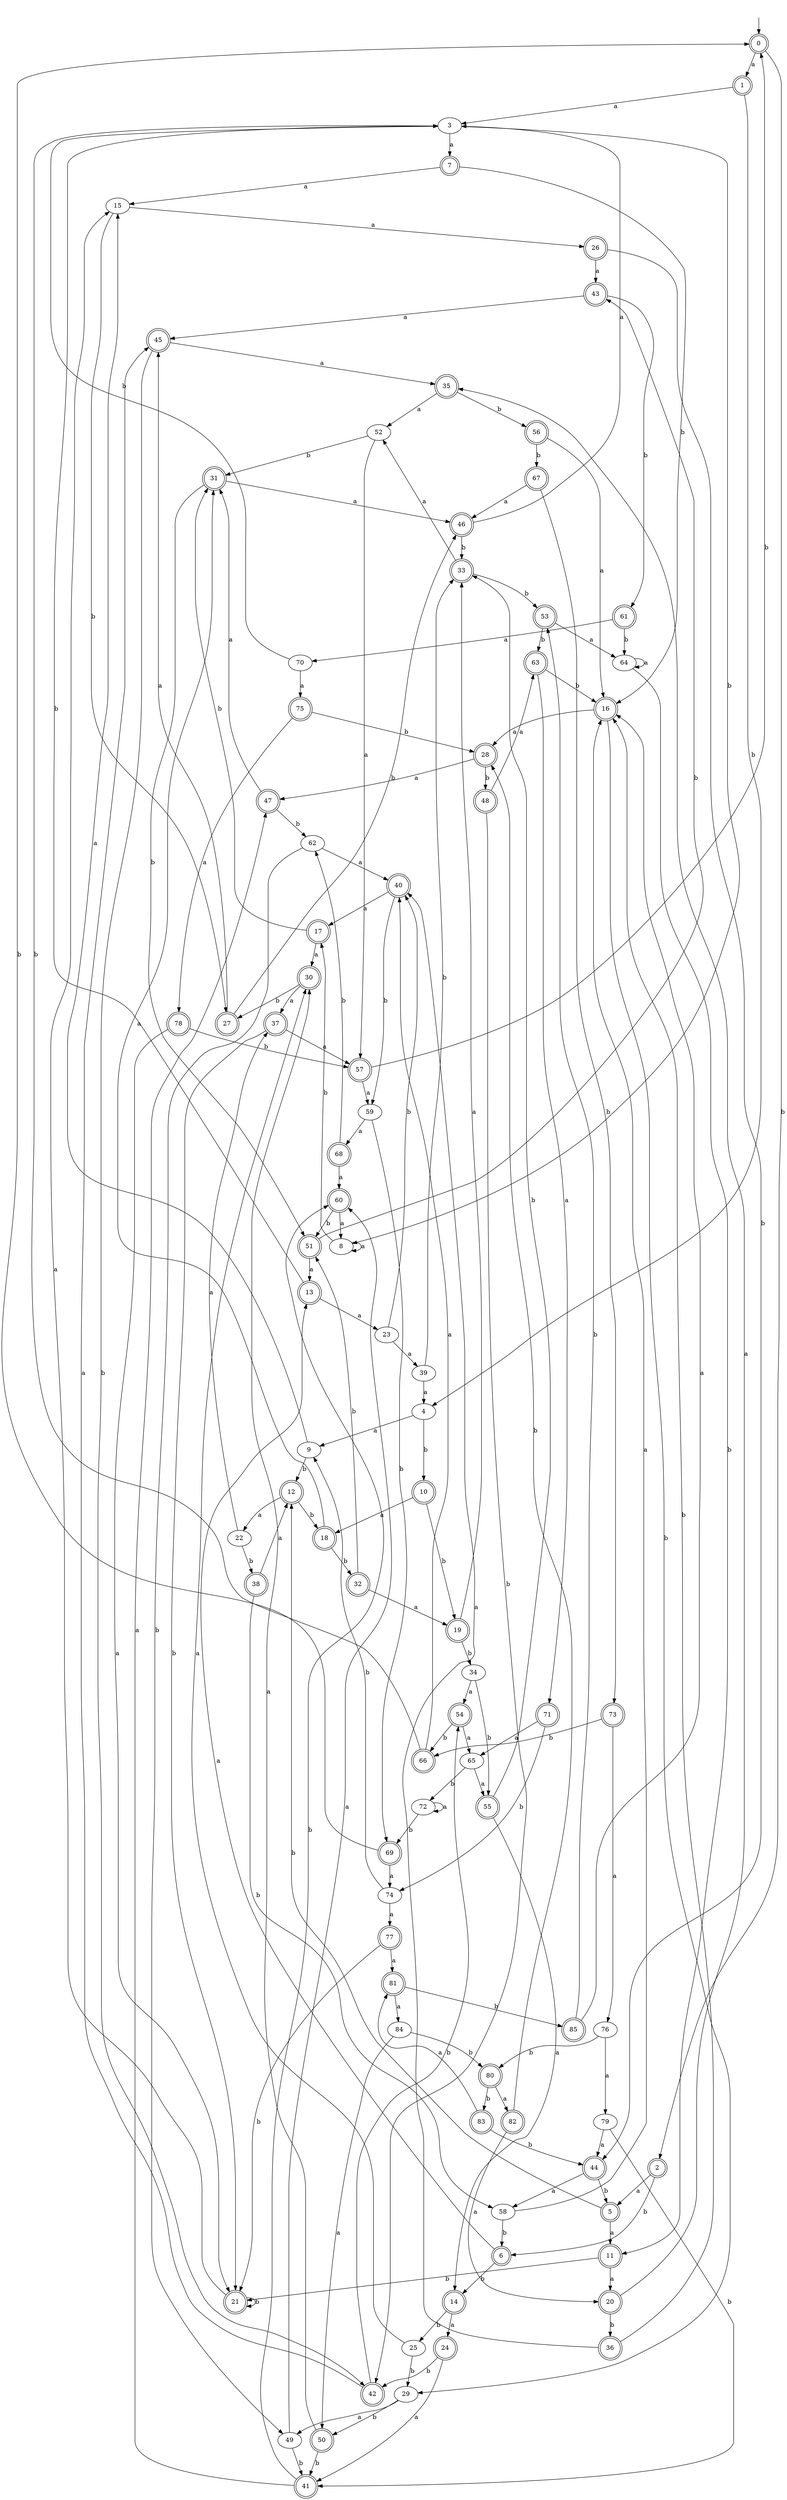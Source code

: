 digraph RandomDFA {
  __start0 [label="", shape=none];
  __start0 -> 0 [label=""];
  0 [shape=circle] [shape=doublecircle]
  0 -> 1 [label="a"]
  0 -> 2 [label="b"]
  1 [shape=doublecircle]
  1 -> 3 [label="a"]
  1 -> 4 [label="b"]
  2 [shape=doublecircle]
  2 -> 5 [label="a"]
  2 -> 6 [label="b"]
  3
  3 -> 7 [label="a"]
  3 -> 8 [label="b"]
  4
  4 -> 9 [label="a"]
  4 -> 10 [label="b"]
  5 [shape=doublecircle]
  5 -> 11 [label="a"]
  5 -> 12 [label="b"]
  6 [shape=doublecircle]
  6 -> 13 [label="a"]
  6 -> 14 [label="b"]
  7 [shape=doublecircle]
  7 -> 15 [label="a"]
  7 -> 16 [label="b"]
  8
  8 -> 8 [label="a"]
  8 -> 17 [label="b"]
  9
  9 -> 15 [label="a"]
  9 -> 12 [label="b"]
  10 [shape=doublecircle]
  10 -> 18 [label="a"]
  10 -> 19 [label="b"]
  11 [shape=doublecircle]
  11 -> 20 [label="a"]
  11 -> 21 [label="b"]
  12 [shape=doublecircle]
  12 -> 22 [label="a"]
  12 -> 18 [label="b"]
  13 [shape=doublecircle]
  13 -> 23 [label="a"]
  13 -> 3 [label="b"]
  14 [shape=doublecircle]
  14 -> 24 [label="a"]
  14 -> 25 [label="b"]
  15
  15 -> 26 [label="a"]
  15 -> 27 [label="b"]
  16 [shape=doublecircle]
  16 -> 28 [label="a"]
  16 -> 29 [label="b"]
  17 [shape=doublecircle]
  17 -> 30 [label="a"]
  17 -> 31 [label="b"]
  18 [shape=doublecircle]
  18 -> 31 [label="a"]
  18 -> 32 [label="b"]
  19 [shape=doublecircle]
  19 -> 33 [label="a"]
  19 -> 34 [label="b"]
  20 [shape=doublecircle]
  20 -> 35 [label="a"]
  20 -> 36 [label="b"]
  21 [shape=doublecircle]
  21 -> 15 [label="a"]
  21 -> 21 [label="b"]
  22
  22 -> 37 [label="a"]
  22 -> 38 [label="b"]
  23
  23 -> 39 [label="a"]
  23 -> 40 [label="b"]
  24 [shape=doublecircle]
  24 -> 41 [label="a"]
  24 -> 42 [label="b"]
  25
  25 -> 30 [label="a"]
  25 -> 29 [label="b"]
  26 [shape=doublecircle]
  26 -> 43 [label="a"]
  26 -> 44 [label="b"]
  27 [shape=doublecircle]
  27 -> 45 [label="a"]
  27 -> 46 [label="b"]
  28 [shape=doublecircle]
  28 -> 47 [label="a"]
  28 -> 48 [label="b"]
  29
  29 -> 49 [label="a"]
  29 -> 50 [label="b"]
  30 [shape=doublecircle]
  30 -> 37 [label="a"]
  30 -> 27 [label="b"]
  31 [shape=doublecircle]
  31 -> 46 [label="a"]
  31 -> 51 [label="b"]
  32 [shape=doublecircle]
  32 -> 19 [label="a"]
  32 -> 51 [label="b"]
  33 [shape=doublecircle]
  33 -> 52 [label="a"]
  33 -> 53 [label="b"]
  34
  34 -> 54 [label="a"]
  34 -> 55 [label="b"]
  35 [shape=doublecircle]
  35 -> 52 [label="a"]
  35 -> 56 [label="b"]
  36 [shape=doublecircle]
  36 -> 40 [label="a"]
  36 -> 16 [label="b"]
  37 [shape=doublecircle]
  37 -> 57 [label="a"]
  37 -> 21 [label="b"]
  38 [shape=doublecircle]
  38 -> 12 [label="a"]
  38 -> 58 [label="b"]
  39
  39 -> 4 [label="a"]
  39 -> 33 [label="b"]
  40 [shape=doublecircle]
  40 -> 17 [label="a"]
  40 -> 59 [label="b"]
  41 [shape=doublecircle]
  41 -> 47 [label="a"]
  41 -> 60 [label="b"]
  42 [shape=doublecircle]
  42 -> 45 [label="a"]
  42 -> 54 [label="b"]
  43 [shape=doublecircle]
  43 -> 45 [label="a"]
  43 -> 61 [label="b"]
  44 [shape=doublecircle]
  44 -> 58 [label="a"]
  44 -> 5 [label="b"]
  45 [shape=doublecircle]
  45 -> 35 [label="a"]
  45 -> 42 [label="b"]
  46 [shape=doublecircle]
  46 -> 3 [label="a"]
  46 -> 33 [label="b"]
  47 [shape=doublecircle]
  47 -> 31 [label="a"]
  47 -> 62 [label="b"]
  48 [shape=doublecircle]
  48 -> 63 [label="a"]
  48 -> 42 [label="b"]
  49
  49 -> 60 [label="a"]
  49 -> 41 [label="b"]
  50 [shape=doublecircle]
  50 -> 30 [label="a"]
  50 -> 41 [label="b"]
  51 [shape=doublecircle]
  51 -> 13 [label="a"]
  51 -> 43 [label="b"]
  52
  52 -> 57 [label="a"]
  52 -> 31 [label="b"]
  53 [shape=doublecircle]
  53 -> 64 [label="a"]
  53 -> 63 [label="b"]
  54 [shape=doublecircle]
  54 -> 65 [label="a"]
  54 -> 66 [label="b"]
  55 [shape=doublecircle]
  55 -> 14 [label="a"]
  55 -> 33 [label="b"]
  56 [shape=doublecircle]
  56 -> 16 [label="a"]
  56 -> 67 [label="b"]
  57 [shape=doublecircle]
  57 -> 59 [label="a"]
  57 -> 0 [label="b"]
  58
  58 -> 16 [label="a"]
  58 -> 6 [label="b"]
  59
  59 -> 68 [label="a"]
  59 -> 69 [label="b"]
  60 [shape=doublecircle]
  60 -> 8 [label="a"]
  60 -> 51 [label="b"]
  61 [shape=doublecircle]
  61 -> 70 [label="a"]
  61 -> 64 [label="b"]
  62
  62 -> 40 [label="a"]
  62 -> 49 [label="b"]
  63 [shape=doublecircle]
  63 -> 71 [label="a"]
  63 -> 16 [label="b"]
  64
  64 -> 64 [label="a"]
  64 -> 11 [label="b"]
  65
  65 -> 55 [label="a"]
  65 -> 72 [label="b"]
  66 [shape=doublecircle]
  66 -> 40 [label="a"]
  66 -> 3 [label="b"]
  67 [shape=doublecircle]
  67 -> 46 [label="a"]
  67 -> 73 [label="b"]
  68 [shape=doublecircle]
  68 -> 60 [label="a"]
  68 -> 62 [label="b"]
  69 [shape=doublecircle]
  69 -> 74 [label="a"]
  69 -> 0 [label="b"]
  70
  70 -> 75 [label="a"]
  70 -> 3 [label="b"]
  71 [shape=doublecircle]
  71 -> 65 [label="a"]
  71 -> 74 [label="b"]
  72
  72 -> 72 [label="a"]
  72 -> 69 [label="b"]
  73 [shape=doublecircle]
  73 -> 76 [label="a"]
  73 -> 66 [label="b"]
  74
  74 -> 77 [label="a"]
  74 -> 9 [label="b"]
  75 [shape=doublecircle]
  75 -> 78 [label="a"]
  75 -> 28 [label="b"]
  76
  76 -> 79 [label="a"]
  76 -> 80 [label="b"]
  77 [shape=doublecircle]
  77 -> 81 [label="a"]
  77 -> 21 [label="b"]
  78 [shape=doublecircle]
  78 -> 21 [label="a"]
  78 -> 57 [label="b"]
  79
  79 -> 44 [label="a"]
  79 -> 41 [label="b"]
  80 [shape=doublecircle]
  80 -> 82 [label="a"]
  80 -> 83 [label="b"]
  81 [shape=doublecircle]
  81 -> 84 [label="a"]
  81 -> 85 [label="b"]
  82 [shape=doublecircle]
  82 -> 20 [label="a"]
  82 -> 28 [label="b"]
  83 [shape=doublecircle]
  83 -> 81 [label="a"]
  83 -> 44 [label="b"]
  84
  84 -> 50 [label="a"]
  84 -> 80 [label="b"]
  85 [shape=doublecircle]
  85 -> 16 [label="a"]
  85 -> 53 [label="b"]
}
